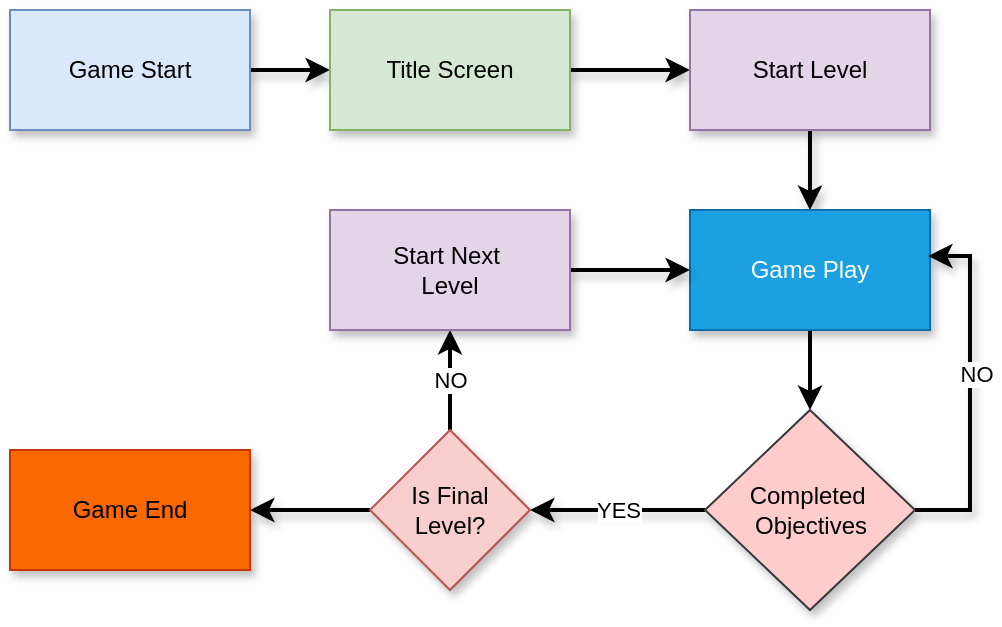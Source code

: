 <mxfile version="23.1.5" type="github">
  <diagram name="Page-1" id="hj8KTSWtCMb48Kfoo2S6">
    <mxGraphModel dx="1339" dy="785" grid="1" gridSize="10" guides="1" tooltips="1" connect="1" arrows="1" fold="1" page="1" pageScale="1" pageWidth="850" pageHeight="1100" math="0" shadow="0">
      <root>
        <mxCell id="0" />
        <mxCell id="1" parent="0" />
        <mxCell id="QwpDfmqYIWqvYyOxzWCi-27" style="edgeStyle=orthogonalEdgeStyle;rounded=0;orthogonalLoop=1;jettySize=auto;html=1;entryX=0;entryY=0.5;entryDx=0;entryDy=0;shadow=1;strokeWidth=2;" edge="1" parent="1" source="QwpDfmqYIWqvYyOxzWCi-22" target="QwpDfmqYIWqvYyOxzWCi-23">
          <mxGeometry relative="1" as="geometry" />
        </mxCell>
        <mxCell id="QwpDfmqYIWqvYyOxzWCi-22" value="Game Start" style="rounded=0;whiteSpace=wrap;html=1;shadow=1;fillColor=#dae8fc;strokeColor=#6c8ebf;" vertex="1" parent="1">
          <mxGeometry x="190" y="50" width="120" height="60" as="geometry" />
        </mxCell>
        <mxCell id="QwpDfmqYIWqvYyOxzWCi-28" style="edgeStyle=orthogonalEdgeStyle;rounded=0;orthogonalLoop=1;jettySize=auto;html=1;entryX=0;entryY=0.5;entryDx=0;entryDy=0;shadow=1;strokeWidth=2;" edge="1" parent="1" source="QwpDfmqYIWqvYyOxzWCi-23" target="QwpDfmqYIWqvYyOxzWCi-24">
          <mxGeometry relative="1" as="geometry" />
        </mxCell>
        <mxCell id="QwpDfmqYIWqvYyOxzWCi-23" value="Title Screen" style="rounded=0;whiteSpace=wrap;html=1;shadow=1;fillColor=#d5e8d4;strokeColor=#82b366;" vertex="1" parent="1">
          <mxGeometry x="350" y="50" width="120" height="60" as="geometry" />
        </mxCell>
        <mxCell id="QwpDfmqYIWqvYyOxzWCi-33" style="edgeStyle=orthogonalEdgeStyle;rounded=0;orthogonalLoop=1;jettySize=auto;html=1;entryX=0.5;entryY=0;entryDx=0;entryDy=0;shadow=1;strokeWidth=2;" edge="1" parent="1" source="QwpDfmqYIWqvYyOxzWCi-24" target="QwpDfmqYIWqvYyOxzWCi-32">
          <mxGeometry relative="1" as="geometry" />
        </mxCell>
        <mxCell id="QwpDfmqYIWqvYyOxzWCi-24" value="Start Level" style="rounded=0;whiteSpace=wrap;html=1;shadow=1;fillColor=#e1d5e7;strokeColor=#9673a6;" vertex="1" parent="1">
          <mxGeometry x="530" y="50" width="120" height="60" as="geometry" />
        </mxCell>
        <mxCell id="QwpDfmqYIWqvYyOxzWCi-35" style="edgeStyle=orthogonalEdgeStyle;rounded=0;orthogonalLoop=1;jettySize=auto;html=1;entryX=0.5;entryY=0;entryDx=0;entryDy=0;strokeWidth=2;" edge="1" parent="1" source="QwpDfmqYIWqvYyOxzWCi-32" target="QwpDfmqYIWqvYyOxzWCi-34">
          <mxGeometry relative="1" as="geometry" />
        </mxCell>
        <mxCell id="QwpDfmqYIWqvYyOxzWCi-32" value="Game Play" style="rounded=0;whiteSpace=wrap;html=1;shadow=1;fillColor=#1ba1e2;strokeColor=#006EAF;fontColor=#ffffff;" vertex="1" parent="1">
          <mxGeometry x="530" y="150" width="120" height="60" as="geometry" />
        </mxCell>
        <mxCell id="QwpDfmqYIWqvYyOxzWCi-40" value="YES" style="edgeStyle=orthogonalEdgeStyle;rounded=0;orthogonalLoop=1;jettySize=auto;html=1;entryX=1;entryY=0.5;entryDx=0;entryDy=0;shadow=1;strokeWidth=2;" edge="1" parent="1" source="QwpDfmqYIWqvYyOxzWCi-34" target="QwpDfmqYIWqvYyOxzWCi-39">
          <mxGeometry relative="1" as="geometry" />
        </mxCell>
        <mxCell id="QwpDfmqYIWqvYyOxzWCi-34" value="Completed&amp;nbsp;&lt;br&gt;Objectives" style="rhombus;whiteSpace=wrap;html=1;shadow=1;fillColor=#ffcccc;strokeColor=#36393d;" vertex="1" parent="1">
          <mxGeometry x="537.5" y="250" width="105" height="100" as="geometry" />
        </mxCell>
        <mxCell id="QwpDfmqYIWqvYyOxzWCi-36" style="edgeStyle=orthogonalEdgeStyle;rounded=0;orthogonalLoop=1;jettySize=auto;html=1;entryX=0.992;entryY=0.383;entryDx=0;entryDy=0;entryPerimeter=0;shadow=1;strokeWidth=2;" edge="1" parent="1" source="QwpDfmqYIWqvYyOxzWCi-34" target="QwpDfmqYIWqvYyOxzWCi-32">
          <mxGeometry relative="1" as="geometry">
            <Array as="points">
              <mxPoint x="670" y="300" />
              <mxPoint x="670" y="173" />
            </Array>
          </mxGeometry>
        </mxCell>
        <mxCell id="QwpDfmqYIWqvYyOxzWCi-37" value="NO" style="edgeLabel;html=1;align=center;verticalAlign=middle;resizable=0;points=[];" vertex="1" connectable="0" parent="QwpDfmqYIWqvYyOxzWCi-36">
          <mxGeometry x="0.1" y="-3" relative="1" as="geometry">
            <mxPoint y="1" as="offset" />
          </mxGeometry>
        </mxCell>
        <mxCell id="QwpDfmqYIWqvYyOxzWCi-44" value="NO" style="edgeStyle=orthogonalEdgeStyle;rounded=0;orthogonalLoop=1;jettySize=auto;html=1;strokeWidth=2;" edge="1" parent="1" source="QwpDfmqYIWqvYyOxzWCi-39" target="QwpDfmqYIWqvYyOxzWCi-42">
          <mxGeometry relative="1" as="geometry" />
        </mxCell>
        <mxCell id="QwpDfmqYIWqvYyOxzWCi-46" style="edgeStyle=orthogonalEdgeStyle;rounded=0;orthogonalLoop=1;jettySize=auto;html=1;entryX=1;entryY=0.5;entryDx=0;entryDy=0;strokeWidth=2;shadow=1;" edge="1" parent="1" source="QwpDfmqYIWqvYyOxzWCi-39" target="QwpDfmqYIWqvYyOxzWCi-45">
          <mxGeometry relative="1" as="geometry" />
        </mxCell>
        <mxCell id="QwpDfmqYIWqvYyOxzWCi-39" value="Is Final&lt;br&gt;Level?" style="rhombus;whiteSpace=wrap;html=1;shadow=1;fillColor=#f8cecc;strokeColor=#b85450;" vertex="1" parent="1">
          <mxGeometry x="370" y="260" width="80" height="80" as="geometry" />
        </mxCell>
        <mxCell id="QwpDfmqYIWqvYyOxzWCi-43" style="edgeStyle=orthogonalEdgeStyle;rounded=0;orthogonalLoop=1;jettySize=auto;html=1;entryX=0;entryY=0.5;entryDx=0;entryDy=0;shadow=1;strokeWidth=2;" edge="1" parent="1" source="QwpDfmqYIWqvYyOxzWCi-42" target="QwpDfmqYIWqvYyOxzWCi-32">
          <mxGeometry relative="1" as="geometry" />
        </mxCell>
        <mxCell id="QwpDfmqYIWqvYyOxzWCi-42" value="Start Next&amp;nbsp;&lt;br&gt;Level" style="rounded=0;whiteSpace=wrap;html=1;shadow=1;fillColor=#e1d5e7;strokeColor=#9673a6;" vertex="1" parent="1">
          <mxGeometry x="350" y="150" width="120" height="60" as="geometry" />
        </mxCell>
        <mxCell id="QwpDfmqYIWqvYyOxzWCi-45" value="Game End" style="rounded=0;whiteSpace=wrap;html=1;shadow=1;fillColor=#fa6800;fontColor=#000000;strokeColor=#C73500;" vertex="1" parent="1">
          <mxGeometry x="190" y="270" width="120" height="60" as="geometry" />
        </mxCell>
      </root>
    </mxGraphModel>
  </diagram>
</mxfile>
